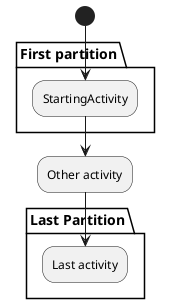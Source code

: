 {
  "sha1": "kxym6m4qnho0wcmvmdo6of0ip7eze6c",
  "insertion": {
    "when": "2024-06-03T18:59:33.457Z",
    "user": "plantuml@gmail.com"
  }
}
@startuml
(*) --> StartingActivity in "First partition"
--> "Other activity"
--> "Last activity" in "Last Partition"

@enduml
